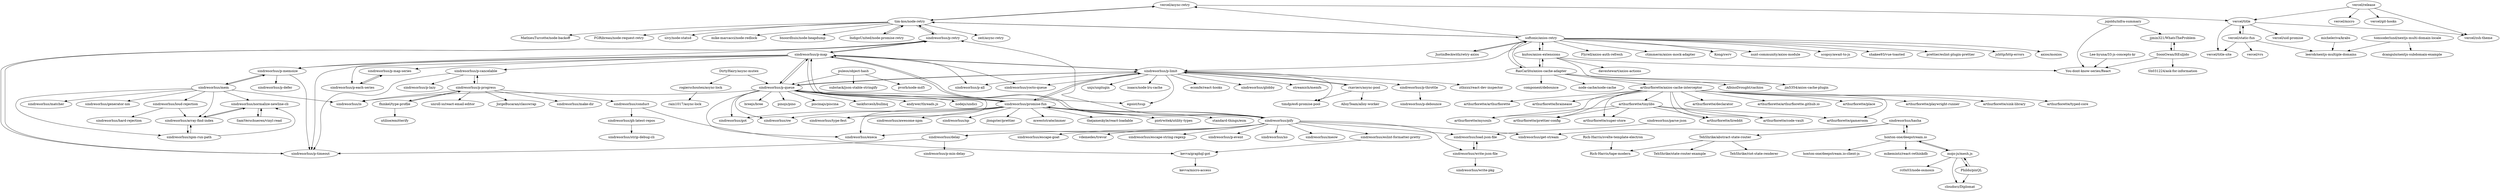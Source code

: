 digraph G {
"vercel/async-retry" -> "tim-kos/node-retry"
"vercel/async-retry" -> "vercel/title"
"tim-kos/node-retry" -> "vercel/async-retry"
"tim-kos/node-retry" -> "IndigoUnited/node-promise-retry"
"tim-kos/node-retry" -> "sindresorhus/p-retry"
"tim-kos/node-retry" -> "zeit/async-retry" ["e"=1]
"tim-kos/node-retry" -> "MathieuTurcotte/node-backoff"
"tim-kos/node-retry" -> "softonic/axios-retry"
"tim-kos/node-retry" -> "FGRibreau/node-request-retry"
"tim-kos/node-retry" -> "sivy/node-statsd" ["e"=1]
"tim-kos/node-retry" -> "mike-marcacci/node-redlock" ["e"=1]
"tim-kos/node-retry" -> "bnoordhuis/node-heapdump" ["e"=1]
"softonic/axios-retry" -> "JustinBeckwith/retry-axios"
"softonic/axios-retry" -> "kuitos/axios-extensions"
"softonic/axios-retry" -> "tim-kos/node-retry"
"softonic/axios-retry" -> "Flyrell/axios-auth-refresh" ["e"=1]
"softonic/axios-retry" -> "RasCarlito/axios-cache-adapter"
"softonic/axios-retry" -> "vercel/async-retry"
"softonic/axios-retry" -> "ctimmerm/axios-mock-adapter" ["e"=1]
"softonic/axios-retry" -> "Kong/swrv" ["e"=1]
"softonic/axios-retry" -> "nuxt-community/axios-module" ["e"=1]
"softonic/axios-retry" -> "sindresorhus/p-limit"
"softonic/axios-retry" -> "scopsy/await-to-js" ["e"=1]
"softonic/axios-retry" -> "shakee93/vue-toasted" ["e"=1]
"softonic/axios-retry" -> "prettier/eslint-plugin-prettier" ["e"=1]
"softonic/axios-retry" -> "jshttp/http-errors" ["e"=1]
"softonic/axios-retry" -> "axios/moxios" ["e"=1]
"rxaviers/async-pool" -> "sindresorhus/p-limit"
"rxaviers/async-pool" -> "timdp/es6-promise-pool"
"rxaviers/async-pool" -> "AlloyTeam/alloy-worker" ["e"=1]
"sindresorhus/p-queue" -> "sindresorhus/p-limit"
"sindresorhus/p-queue" -> "sindresorhus/promise-fun"
"sindresorhus/p-queue" -> "sindresorhus/p-map"
"sindresorhus/p-queue" -> "sindresorhus/execa" ["e"=1]
"sindresorhus/p-queue" -> "sindresorhus/got" ["e"=1]
"sindresorhus/p-queue" -> "piscinajs/piscina" ["e"=1]
"sindresorhus/p-queue" -> "sindresorhus/ow" ["e"=1]
"sindresorhus/p-queue" -> "taskforcesh/bullmq" ["e"=1]
"sindresorhus/p-queue" -> "andywer/threads.js" ["e"=1]
"sindresorhus/p-queue" -> "sindresorhus/type-fest" ["e"=1]
"sindresorhus/p-queue" -> "nodejs/undici" ["e"=1]
"sindresorhus/p-queue" -> "breejs/bree" ["e"=1]
"sindresorhus/p-queue" -> "egoist/tsup" ["e"=1]
"sindresorhus/p-queue" -> "pinojs/pino" ["e"=1]
"sindresorhus/p-queue" -> "sindresorhus/is" ["e"=1]
"sindresorhus/promise-fun" -> "sindresorhus/p-queue"
"sindresorhus/promise-fun" -> "sindresorhus/execa" ["e"=1]
"sindresorhus/promise-fun" -> "sindresorhus/got" ["e"=1]
"sindresorhus/promise-fun" -> "sindresorhus/p-map"
"sindresorhus/promise-fun" -> "sindresorhus/awesome-npm" ["e"=1]
"sindresorhus/promise-fun" -> "sindresorhus/type-fest" ["e"=1]
"sindresorhus/promise-fun" -> "sindresorhus/p-limit"
"sindresorhus/promise-fun" -> "sindresorhus/np" ["e"=1]
"sindresorhus/promise-fun" -> "sindresorhus/ow" ["e"=1]
"sindresorhus/promise-fun" -> "sindresorhus/pify"
"sindresorhus/promise-fun" -> "jlongster/prettier" ["e"=1]
"sindresorhus/promise-fun" -> "mweststrate/immer" ["e"=1]
"sindresorhus/promise-fun" -> "thejameskyle/react-loadable" ["e"=1]
"sindresorhus/promise-fun" -> "piotrwitek/utility-types" ["e"=1]
"sindresorhus/promise-fun" -> "standard-things/esm" ["e"=1]
"sindresorhus/p-throttle" -> "sindresorhus/p-debounce"
"sindresorhus/mem" -> "sindresorhus/p-memoize"
"sindresorhus/mem" -> "sindresorhus/array-find-index"
"sindresorhus/mem" -> "sindresorhus/loud-rejection"
"sindresorhus/mem" -> "sindresorhus/npm-run-path"
"sindresorhus/mem" -> "sindresorhus/matcher" ["e"=1]
"sindresorhus/mem" -> "sindresorhus/generator-nm" ["e"=1]
"sindresorhus/mem" -> "sindresorhus/is" ["e"=1]
"sindresorhus/mem" -> "sindresorhus/normalize-newline-cli"
"rogierschouten/async-lock" -> "rain1017/async-lock" ["e"=1]
"sindresorhus/pify" -> "sindresorhus/p-map"
"sindresorhus/pify" -> "sindresorhus/delay"
"sindresorhus/pify" -> "sindresorhus/get-stream"
"sindresorhus/pify" -> "sindresorhus/p-event"
"sindresorhus/pify" -> "sindresorhus/xo" ["e"=1]
"sindresorhus/pify" -> "sindresorhus/write-json-file"
"sindresorhus/pify" -> "sindresorhus/meow" ["e"=1]
"sindresorhus/pify" -> "sindresorhus/execa" ["e"=1]
"sindresorhus/pify" -> "sindresorhus/escape-goat" ["e"=1]
"sindresorhus/pify" -> "sindresorhus/eslint-formatter-pretty"
"sindresorhus/pify" -> "sindresorhus/promise-fun"
"sindresorhus/pify" -> "vdemedes/trevor" ["e"=1]
"sindresorhus/pify" -> "sindresorhus/load-json-file"
"sindresorhus/pify" -> "sindresorhus/escape-string-regexp"
"sindresorhus/pify" -> "sindresorhus/p-retry"
"DirtyHairy/async-mutex" -> "rogierschouten/async-lock"
"DirtyHairy/async-mutex" -> "sindresorhus/p-queue"
"sindresorhus/p-map" -> "sindresorhus/p-all"
"sindresorhus/p-map" -> "sindresorhus/p-limit"
"sindresorhus/p-map" -> "sindresorhus/p-timeout"
"sindresorhus/p-map" -> "sindresorhus/p-retry"
"sindresorhus/p-map" -> "sindresorhus/pify"
"sindresorhus/p-map" -> "sindresorhus/promise-fun"
"sindresorhus/p-map" -> "sindresorhus/p-queue"
"sindresorhus/p-map" -> "sindresorhus/p-memoize"
"sindresorhus/p-map" -> "sindresorhus/p-cancelable"
"sindresorhus/p-map" -> "sindresorhus/p-map-series"
"sindresorhus/p-map" -> "sindresorhus/p-each-series"
"sindresorhus/p-map" -> "sindresorhus/yocto-queue"
"sindresorhus/p-limit" -> "sindresorhus/p-queue"
"sindresorhus/p-limit" -> "sindresorhus/p-map"
"sindresorhus/p-limit" -> "rxaviers/async-pool"
"sindresorhus/p-limit" -> "sindresorhus/yocto-queue"
"sindresorhus/p-limit" -> "timdp/es6-promise-pool"
"sindresorhus/p-limit" -> "sindresorhus/p-throttle"
"sindresorhus/p-limit" -> "sindresorhus/promise-fun"
"sindresorhus/p-limit" -> "egoist/tsup" ["e"=1]
"sindresorhus/p-limit" -> "sindresorhus/p-all"
"sindresorhus/p-limit" -> "zthxxx/react-dev-inspector" ["e"=1]
"sindresorhus/p-limit" -> "unjs/unplugin" ["e"=1]
"sindresorhus/p-limit" -> "isaacs/node-lru-cache" ["e"=1]
"sindresorhus/p-limit" -> "ecomfe/react-hooks" ["e"=1]
"sindresorhus/p-limit" -> "sindresorhus/globby" ["e"=1]
"sindresorhus/p-limit" -> "streamich/memfs" ["e"=1]
"arthurfiorette/axios-cache-interceptor" -> "arthurfiorette/brainease"
"arthurfiorette/axios-cache-interceptor" -> "arthurfiorette/tinylibs"
"arthurfiorette/axios-cache-interceptor" -> "arthurfiorette/code-vault"
"arthurfiorette/axios-cache-interceptor" -> "arthurfiorette/declarator"
"arthurfiorette/axios-cache-interceptor" -> "arthurfiorette/gameroom"
"arthurfiorette/axios-cache-interceptor" -> "arthurfiorette/mysouls"
"arthurfiorette/axios-cache-interceptor" -> "arthurfiorette/prettier-config"
"arthurfiorette/axios-cache-interceptor" -> "arthurfiorette/super-store"
"arthurfiorette/axios-cache-interceptor" -> "arthurfiorette/lireddit"
"arthurfiorette/axios-cache-interceptor" -> "arthurfiorette/arthurfiorette.github.io"
"arthurfiorette/axios-cache-interceptor" -> "arthurfiorette/place"
"arthurfiorette/axios-cache-interceptor" -> "arthurfiorette/playwright-runner"
"arthurfiorette/axios-cache-interceptor" -> "arthurfiorette/sink-library"
"arthurfiorette/axios-cache-interceptor" -> "arthurfiorette/typed-core"
"arthurfiorette/axios-cache-interceptor" -> "arthurfiorette/arthurfiorette"
"sindresorhus/gh-latest-repos" -> "sindresorhus/strip-debug-cli"
"puleos/object-hash" -> "substack/json-stable-stringify"
"puleos/object-hash" -> "sindresorhus/p-queue"
"puleos/object-hash" -> "pvorb/node-md5" ["e"=1]
"vercel/release" -> "vercel/title"
"vercel/release" -> "vercel/micro" ["e"=1]
"vercel/release" -> "vercel/git-hooks"
"vercel/release" -> "vercel/zsh-theme"
"RasCarlito/axios-cache-adapter" -> "kuitos/axios-extensions"
"RasCarlito/axios-cache-adapter" -> "arthurfiorette/axios-cache-interceptor"
"RasCarlito/axios-cache-adapter" -> "jin5354/axios-cache-plugin"
"RasCarlito/axios-cache-adapter" -> "AlbinoDrought/cachios"
"RasCarlito/axios-cache-adapter" -> "component/debounce" ["e"=1]
"RasCarlito/axios-cache-adapter" -> "softonic/axios-retry"
"RasCarlito/axios-cache-adapter" -> "node-cache/node-cache" ["e"=1]
"micheleriva/krabs" -> "leerob/nextjs-multiple-domains"
"JustinBeckwith/retry-axios" -> "softonic/axios-retry"
"jojoldu/infra-summary" -> "You-dont-know-series/React"
"jojoldu/infra-summary" -> "jjmin321/WhatsTheProblem"
"tomsoderlund/nextjs-multi-domain-locale" -> "dcangulo/nextjs-subdomain-example"
"tomsoderlund/nextjs-multi-domain-locale" -> "leerob/nextjs-multiple-domains"
"vercel/static-fun" -> "vercel/title"
"vercel/static-fun" -> "vercel/vrs"
"vercel/static-fun" -> "leerob/nextjs-multiple-domains"
"vercel/static-fun" -> "vercel/title-site"
"sindresorhus/hasha" -> "hoxton-one/deepstream.io"
"sindresorhus/hasha" -> "sindresorhus/get-stream"
"sindresorhus/hasha" -> "TehShrike/abstract-state-router"
"sindresorhus/delay" -> "sindresorhus/p-min-delay"
"sindresorhus/delay" -> "sindresorhus/p-timeout"
"TehShrike/abstract-state-router" -> "Rich-Harris/tape-modern"
"TehShrike/abstract-state-router" -> "TehShrike/riot-state-renderer"
"TehShrike/abstract-state-router" -> "TehShrike/state-router-example"
"kuitos/axios-extensions" -> "RasCarlito/axios-cache-adapter"
"kuitos/axios-extensions" -> "jin5354/axios-cache-plugin"
"kuitos/axios-extensions" -> "softonic/axios-retry"
"kuitos/axios-extensions" -> "davestewart/axios-actions"
"kuitos/axios-extensions" -> "You-dont-know-series/React"
"sindresorhus/p-cancelable" -> "sindresorhus/p-lazy"
"sindresorhus/p-cancelable" -> "sindresorhus/p-timeout"
"sindresorhus/p-cancelable" -> "sindresorhus/p-progress"
"Phildo/pixQL" -> "mojo-js/mesh.js"
"Phildo/pixQL" -> "cloudorz/Diplomat" ["e"=1]
"vercel/title" -> "vercel/zsh-theme"
"vercel/title" -> "vercel/title-site"
"vercel/title" -> "vercel/static-fun"
"vercel/title" -> "vercel/uid-promise"
"sindresorhus/write-json-file" -> "sindresorhus/load-json-file"
"sindresorhus/write-json-file" -> "sindresorhus/write-pkg"
"sindresorhus/p-memoize" -> "sindresorhus/p-defer"
"sindresorhus/p-memoize" -> "sindresorhus/p-timeout"
"sindresorhus/p-memoize" -> "sindresorhus/mem"
"sindresorhus/conduct" -> "kevva/graphql-got"
"sindresorhus/conduct" -> "sindresorhus/gh-latest-repos"
"sindresorhus/p-timeout" -> "sindresorhus/p-retry"
"sindresorhus/load-json-file" -> "sindresorhus/write-json-file"
"hoxton-one/deepstream.io" -> "hoxton-one/deepstream.io-client-js"
"hoxton-one/deepstream.io" -> "sindresorhus/hasha"
"hoxton-one/deepstream.io" -> "mojo-js/mesh.js"
"hoxton-one/deepstream.io" -> "mikemintz/react-rethinkdb" ["e"=1]
"fhinkel/type-profile" -> "sindresorhus/p-progress"
"fhinkel/type-profile" -> "utilise/emitterify"
"sindresorhus/loud-rejection" -> "sindresorhus/array-find-index"
"sindresorhus/loud-rejection" -> "sindresorhus/hard-rejection"
"sindresorhus/p-retry" -> "sindresorhus/p-timeout"
"sindresorhus/p-retry" -> "sindresorhus/p-map"
"sindresorhus/p-retry" -> "tim-kos/node-retry"
"sindresorhus/p-retry" -> "sindresorhus/p-memoize"
"IndigoUnited/node-promise-retry" -> "tim-kos/node-retry"
"mojo-js/mesh.js" -> "Phildo/pixQL"
"mojo-js/mesh.js" -> "cloudorz/Diplomat" ["e"=1]
"mojo-js/mesh.js" -> "rc0x03/node-osmosis" ["e"=1]
"mojo-js/mesh.js" -> "hoxton-one/deepstream.io"
"Rich-Harris/svelte-template-electron" -> "Rich-Harris/tape-modern"
"arthurfiorette/tinylibs" -> "arthurfiorette/code-vault"
"arthurfiorette/tinylibs" -> "arthurfiorette/gameroom"
"arthurfiorette/tinylibs" -> "arthurfiorette/mysouls"
"arthurfiorette/tinylibs" -> "arthurfiorette/prettier-config"
"arthurfiorette/tinylibs" -> "arthurfiorette/super-store"
"arthurfiorette/tinylibs" -> "arthurfiorette/lireddit"
"sindresorhus/parse-json" -> "sindresorhus/load-json-file"
"jjmin321/WhatsTheProblem" -> "SoonGwan/ItEuljido"
"Lee-hyuna/33-js-concepts-kr" -> "You-dont-know-series/React"
"sindresorhus/eslint-formatter-pretty" -> "kevva/graphql-got"
"SoonGwan/ItEuljido" -> "jjmin321/WhatsTheProblem"
"SoonGwan/ItEuljido" -> "You-dont-know-series/React"
"SoonGwan/ItEuljido" -> "Sh031224/ask-for-information"
"sindresorhus/p-each-series" -> "sindresorhus/p-map-series"
"sindresorhus/p-progress" -> "sindresorhus/p-cancelable"
"sindresorhus/p-progress" -> "fhinkel/type-profile"
"sindresorhus/p-progress" -> "sindresorhus/is" ["e"=1]
"sindresorhus/p-progress" -> "JorgeBucaran/classwrap"
"sindresorhus/p-progress" -> "sindresorhus/make-dir"
"sindresorhus/p-progress" -> "unroll-io/react-email-editor" ["e"=1]
"sindresorhus/p-progress" -> "sindresorhus/conduct"
"kevva/graphql-got" -> "kevva/micro-access"
"sindresorhus/p-map-series" -> "sindresorhus/p-each-series"
"sindresorhus/npm-run-path" -> "sindresorhus/normalize-newline-cli"
"sindresorhus/npm-run-path" -> "sindresorhus/array-find-index"
"sindresorhus/array-find-index" -> "sindresorhus/normalize-newline-cli"
"sindresorhus/array-find-index" -> "sindresorhus/npm-run-path"
"SamVerschueren/vinyl-read" -> "sindresorhus/normalize-newline-cli"
"sindresorhus/normalize-newline-cli" -> "SamVerschueren/vinyl-read"
"sindresorhus/normalize-newline-cli" -> "sindresorhus/array-find-index"
"vercel/async-retry" ["l"="23.78,-32.201"]
"tim-kos/node-retry" ["l"="23.755,-32.252"]
"vercel/title" ["l"="23.875,-32.133"]
"IndigoUnited/node-promise-retry" ["l"="23.773,-32.274"]
"sindresorhus/p-retry" ["l"="23.733,-32.341"]
"zeit/async-retry" ["l"="25.591,-26.483"]
"MathieuTurcotte/node-backoff" ["l"="23.799,-32.231"]
"softonic/axios-retry" ["l"="23.705,-32.21"]
"FGRibreau/node-request-retry" ["l"="23.812,-32.26"]
"sivy/node-statsd" ["l"="-15.233,-4.885"]
"mike-marcacci/node-redlock" ["l"="25.464,-34.519"]
"bnoordhuis/node-heapdump" ["l"="11.995,-31.975"]
"JustinBeckwith/retry-axios" ["l"="23.669,-32.208"]
"kuitos/axios-extensions" ["l"="23.708,-32.154"]
"Flyrell/axios-auth-refresh" ["l"="24.649,-29.371"]
"RasCarlito/axios-cache-adapter" ["l"="23.67,-32.157"]
"ctimmerm/axios-mock-adapter" ["l"="26.002,-26.441"]
"Kong/swrv" ["l"="14.851,-12.138"]
"nuxt-community/axios-module" ["l"="15.978,-10.844"]
"sindresorhus/p-limit" ["l"="23.621,-32.338"]
"scopsy/await-to-js" ["l"="14.219,-8.202"]
"shakee93/vue-toasted" ["l"="16.098,-10.568"]
"prettier/eslint-plugin-prettier" ["l"="26.232,-26.473"]
"jshttp/http-errors" ["l"="23.011,-34.928"]
"axios/moxios" ["l"="25.691,-26.577"]
"rxaviers/async-pool" ["l"="23.578,-32.322"]
"timdp/es6-promise-pool" ["l"="23.561,-32.343"]
"AlloyTeam/alloy-worker" ["l"="10.856,-10.759"]
"sindresorhus/p-queue" ["l"="23.634,-32.311"]
"sindresorhus/promise-fun" ["l"="23.654,-32.36"]
"sindresorhus/p-map" ["l"="23.688,-32.369"]
"sindresorhus/execa" ["l"="24.751,-34.528"]
"sindresorhus/got" ["l"="26.307,-26.274"]
"piscinajs/piscina" ["l"="22.611,-36.209"]
"sindresorhus/ow" ["l"="25.808,-26.107"]
"taskforcesh/bullmq" ["l"="25.588,-34.68"]
"andywer/threads.js" ["l"="22.646,-36.254"]
"sindresorhus/type-fest" ["l"="26.3,-26.096"]
"nodejs/undici" ["l"="-10.511,-3.821"]
"breejs/bree" ["l"="25.606,-34.653"]
"egoist/tsup" ["l"="29.224,-27.125"]
"pinojs/pino" ["l"="25.469,-34.673"]
"sindresorhus/is" ["l"="25.802,-26.188"]
"sindresorhus/awesome-npm" ["l"="27.708,-19.295"]
"sindresorhus/np" ["l"="25.996,-26.356"]
"sindresorhus/pify" ["l"="23.67,-32.424"]
"jlongster/prettier" ["l"="25.555,-26.674"]
"mweststrate/immer" ["l"="25.794,-26.299"]
"thejameskyle/react-loadable" ["l"="25.545,-26.482"]
"piotrwitek/utility-types" ["l"="28.888,-27.049"]
"standard-things/esm" ["l"="25.852,-26.401"]
"sindresorhus/p-throttle" ["l"="23.549,-32.372"]
"sindresorhus/p-debounce" ["l"="23.507,-32.383"]
"sindresorhus/mem" ["l"="23.851,-32.355"]
"sindresorhus/p-memoize" ["l"="23.783,-32.36"]
"sindresorhus/array-find-index" ["l"="23.887,-32.354"]
"sindresorhus/loud-rejection" ["l"="23.914,-32.353"]
"sindresorhus/npm-run-path" ["l"="23.88,-32.366"]
"sindresorhus/matcher" ["l"="25.912,-20.288"]
"sindresorhus/generator-nm" ["l"="-3.3,-29.459"]
"sindresorhus/normalize-newline-cli" ["l"="23.876,-32.345"]
"rogierschouten/async-lock" ["l"="23.561,-32.223"]
"rain1017/async-lock" ["l"="28.937,-29.81"]
"sindresorhus/delay" ["l"="23.733,-32.417"]
"sindresorhus/get-stream" ["l"="23.587,-32.513"]
"sindresorhus/p-event" ["l"="23.615,-32.435"]
"sindresorhus/xo" ["l"="25.718,-26.675"]
"sindresorhus/write-json-file" ["l"="23.633,-32.465"]
"sindresorhus/meow" ["l"="24.641,-34.552"]
"sindresorhus/escape-goat" ["l"="-24.799,23.105"]
"sindresorhus/eslint-formatter-pretty" ["l"="23.737,-32.468"]
"vdemedes/trevor" ["l"="-9.17,-17.313"]
"sindresorhus/load-json-file" ["l"="23.648,-32.482"]
"sindresorhus/escape-string-regexp" ["l"="23.685,-32.469"]
"DirtyHairy/async-mutex" ["l"="23.593,-32.254"]
"sindresorhus/p-all" ["l"="23.638,-32.386"]
"sindresorhus/p-timeout" ["l"="23.747,-32.382"]
"sindresorhus/p-cancelable" ["l"="23.772,-32.452"]
"sindresorhus/p-map-series" ["l"="23.717,-32.37"]
"sindresorhus/p-each-series" ["l"="23.712,-32.383"]
"sindresorhus/yocto-queue" ["l"="23.614,-32.372"]
"zthxxx/react-dev-inspector" ["l"="13.854,-8.207"]
"unjs/unplugin" ["l"="14.612,-12.052"]
"isaacs/node-lru-cache" ["l"="24.949,-34.518"]
"ecomfe/react-hooks" ["l"="13.875,-8.301"]
"sindresorhus/globby" ["l"="24.7,-34.514"]
"streamich/memfs" ["l"="23.166,-33.881"]
"arthurfiorette/axios-cache-interceptor" ["l"="23.611,-32.098"]
"arthurfiorette/brainease" ["l"="23.623,-32.075"]
"arthurfiorette/tinylibs" ["l"="23.583,-32.08"]
"arthurfiorette/code-vault" ["l"="23.597,-32.085"]
"arthurfiorette/declarator" ["l"="23.613,-32.075"]
"arthurfiorette/gameroom" ["l"="23.581,-32.094"]
"arthurfiorette/mysouls" ["l"="23.603,-32.081"]
"arthurfiorette/prettier-config" ["l"="23.587,-32.098"]
"arthurfiorette/super-store" ["l"="23.598,-32.074"]
"arthurfiorette/lireddit" ["l"="23.591,-32.091"]
"arthurfiorette/arthurfiorette.github.io" ["l"="23.59,-32.106"]
"arthurfiorette/place" ["l"="23.609,-32.115"]
"arthurfiorette/playwright-runner" ["l"="23.629,-32.105"]
"arthurfiorette/sink-library" ["l"="23.625,-32.085"]
"arthurfiorette/typed-core" ["l"="23.597,-32.113"]
"arthurfiorette/arthurfiorette" ["l"="23.633,-32.092"]
"sindresorhus/gh-latest-repos" ["l"="23.903,-32.503"]
"sindresorhus/strip-debug-cli" ["l"="23.93,-32.509"]
"puleos/object-hash" ["l"="23.526,-32.28"]
"substack/json-stable-stringify" ["l"="23.468,-32.267"]
"pvorb/node-md5" ["l"="14.283,-8.769"]
"vercel/release" ["l"="23.93,-32.142"]
"vercel/micro" ["l"="26.557,-26.062"]
"vercel/git-hooks" ["l"="23.965,-32.145"]
"vercel/zsh-theme" ["l"="23.9,-32.143"]
"jin5354/axios-cache-plugin" ["l"="23.685,-32.132"]
"AlbinoDrought/cachios" ["l"="23.638,-32.146"]
"component/debounce" ["l"="11.631,-34.89"]
"node-cache/node-cache" ["l"="25.445,-34.571"]
"micheleriva/krabs" ["l"="23.926,-32.012"]
"leerob/nextjs-multiple-domains" ["l"="23.932,-32.044"]
"jojoldu/infra-summary" ["l"="23.716,-32.061"]
"You-dont-know-series/React" ["l"="23.718,-32.094"]
"jjmin321/WhatsTheProblem" ["l"="23.734,-32.049"]
"tomsoderlund/nextjs-multi-domain-locale" ["l"="23.969,-32.024"]
"dcangulo/nextjs-subdomain-example" ["l"="23.993,-32.009"]
"vercel/static-fun" ["l"="23.902,-32.094"]
"vercel/vrs" ["l"="23.934,-32.078"]
"vercel/title-site" ["l"="23.882,-32.108"]
"sindresorhus/hasha" ["l"="23.524,-32.585"]
"hoxton-one/deepstream.io" ["l"="23.476,-32.606"]
"TehShrike/abstract-state-router" ["l"="23.538,-32.634"]
"sindresorhus/p-min-delay" ["l"="23.772,-32.417"]
"Rich-Harris/tape-modern" ["l"="23.543,-32.668"]
"TehShrike/riot-state-renderer" ["l"="23.524,-32.65"]
"TehShrike/state-router-example" ["l"="23.559,-32.644"]
"davestewart/axios-actions" ["l"="23.736,-32.129"]
"sindresorhus/p-lazy" ["l"="23.773,-32.486"]
"sindresorhus/p-progress" ["l"="23.815,-32.514"]
"Phildo/pixQL" ["l"="23.412,-32.648"]
"mojo-js/mesh.js" ["l"="23.44,-32.63"]
"cloudorz/Diplomat" ["l"="-50.675,-0.252"]
"vercel/uid-promise" ["l"="23.851,-32.121"]
"sindresorhus/write-pkg" ["l"="23.602,-32.477"]
"sindresorhus/p-defer" ["l"="23.808,-32.369"]
"sindresorhus/conduct" ["l"="23.858,-32.496"]
"kevva/graphql-got" ["l"="23.809,-32.477"]
"hoxton-one/deepstream.io-client-js" ["l"="23.448,-32.589"]
"mikemintz/react-rethinkdb" ["l"="28.595,-32.344"]
"fhinkel/type-profile" ["l"="23.85,-32.537"]
"utilise/emitterify" ["l"="23.879,-32.557"]
"sindresorhus/hard-rejection" ["l"="23.95,-32.352"]
"rc0x03/node-osmosis" ["l"="10.217,-33.726"]
"Rich-Harris/svelte-template-electron" ["l"="23.546,-32.692"]
"sindresorhus/parse-json" ["l"="23.644,-32.521"]
"SoonGwan/ItEuljido" ["l"="23.741,-32.065"]
"Lee-hyuna/33-js-concepts-kr" ["l"="23.698,-32.079"]
"Sh031224/ask-for-information" ["l"="23.76,-32.049"]
"JorgeBucaran/classwrap" ["l"="23.789,-32.547"]
"sindresorhus/make-dir" ["l"="23.825,-32.567"]
"unroll-io/react-email-editor" ["l"="25.246,-26.34"]
"kevva/micro-access" ["l"="23.833,-32.467"]
"SamVerschueren/vinyl-read" ["l"="23.887,-32.33"]
}